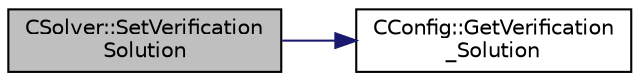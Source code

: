 digraph "CSolver::SetVerificationSolution"
{
 // LATEX_PDF_SIZE
  edge [fontname="Helvetica",fontsize="10",labelfontname="Helvetica",labelfontsize="10"];
  node [fontname="Helvetica",fontsize="10",shape=record];
  rankdir="LR";
  Node1 [label="CSolver::SetVerification\lSolution",height=0.2,width=0.4,color="black", fillcolor="grey75", style="filled", fontcolor="black",tooltip="Allocate the memory for the verification solution, if necessary."];
  Node1 -> Node2 [color="midnightblue",fontsize="10",style="solid",fontname="Helvetica"];
  Node2 [label="CConfig::GetVerification\l_Solution",height=0.2,width=0.4,color="black", fillcolor="white", style="filled",URL="$classCConfig.html#a3d43ae436aa518cf213ca2ec6b3dc859",tooltip="Get the verification solution."];
}
